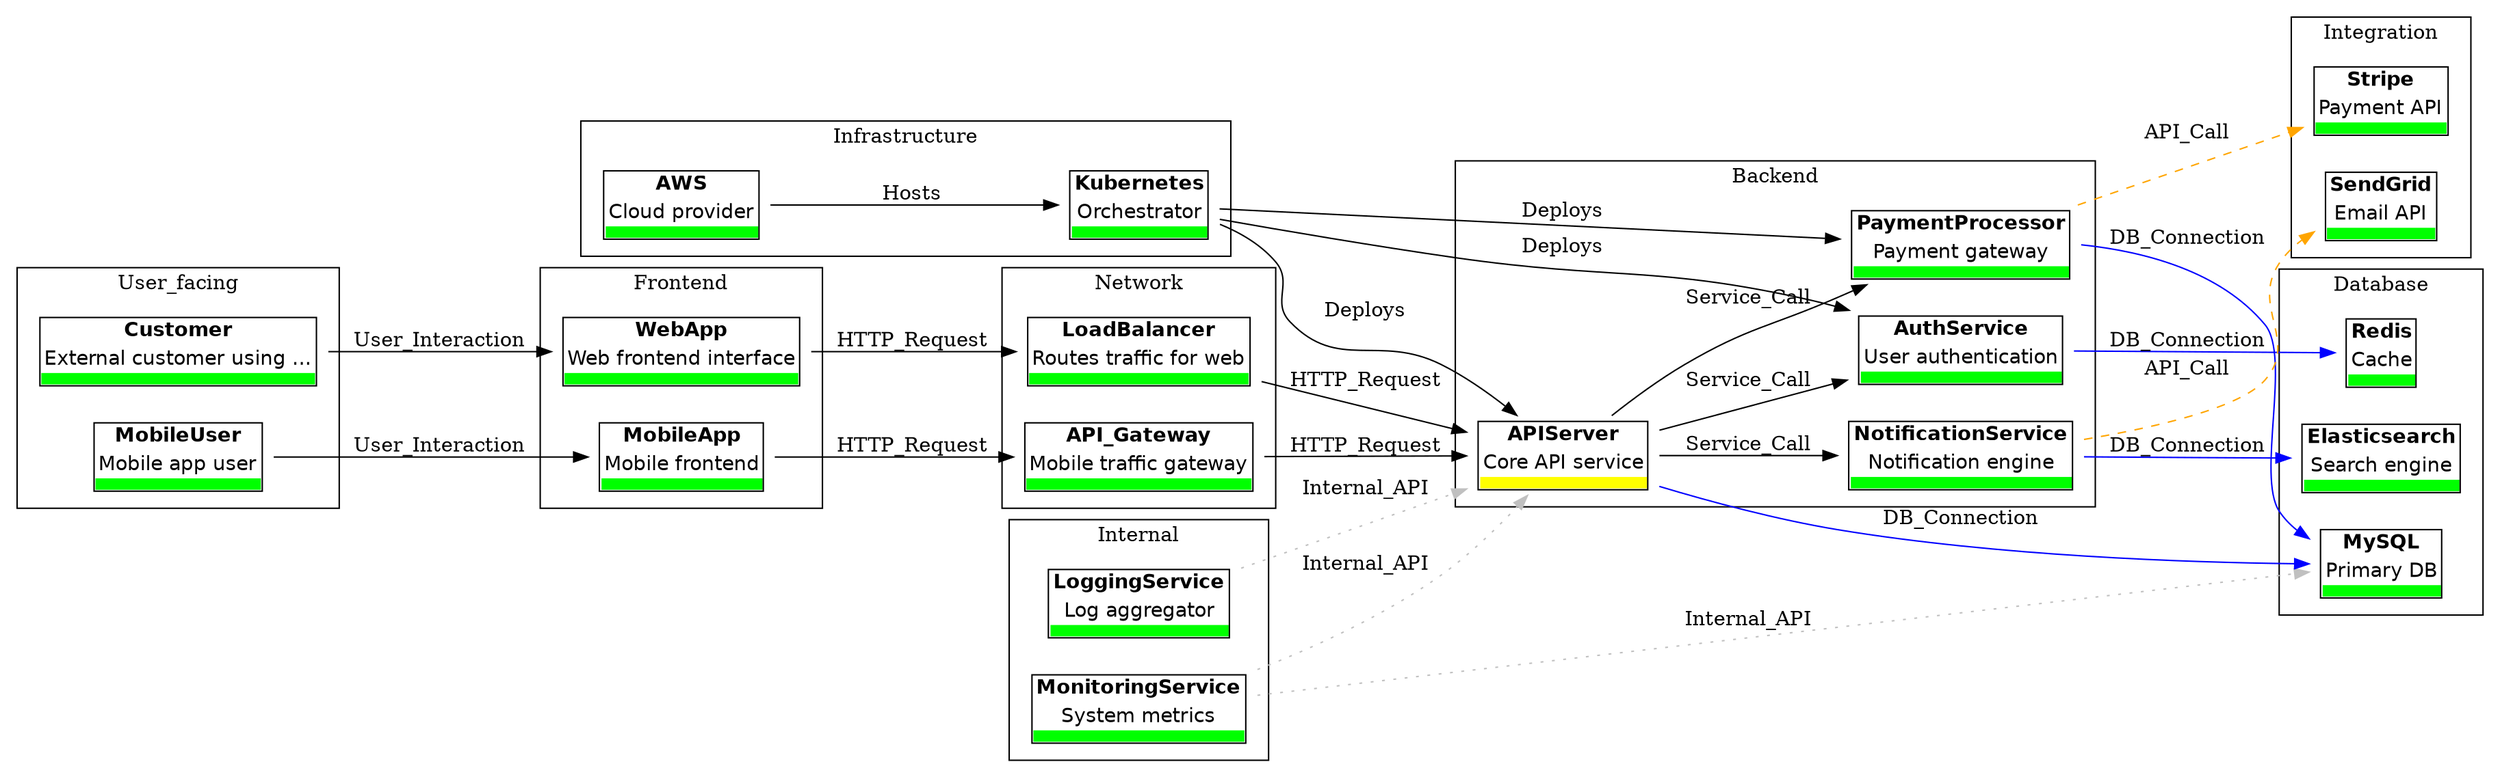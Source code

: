 digraph Infrastructure {
  rankdir=LR;
  node [shape=plaintext, fontname=Helvetica];
  subgraph cluster_INTERNAL {
    label="Internal";
    LoggingService [tooltip="LoggingService: Log aggregator\nStatus: healthy\nOwner: platform\nEnvironment: production\nTags: []\nDeployment:\n\{\}\n" label=<
      <TABLE BORDER="1" CELLBORDER="0" CELLSPACING="0">
        <TR><TD><B>LoggingService</B></TD></TR>
        <TR><TD>Log aggregator</TD></TR>
        <TR><TD BGCOLOR="green" HEIGHT="8"></TD></TR>
      </TABLE>
    >];
    MonitoringService [tooltip="MonitoringService: System metrics\nStatus: healthy\nOwner: sre\nEnvironment: production\nTags: []\nDeployment:\n\{\}\n" label=<
      <TABLE BORDER="1" CELLBORDER="0" CELLSPACING="0">
        <TR><TD><B>MonitoringService</B></TD></TR>
        <TR><TD>System metrics</TD></TR>
        <TR><TD BGCOLOR="green" HEIGHT="8"></TD></TR>
      </TABLE>
    >];
  }
  subgraph cluster_INFRASTRUCTURE {
    label="Infrastructure";
    Kubernetes [tooltip="Kubernetes: Orchestrator\nStatus: healthy\nOwner: platform\nEnvironment: production\nTags: []\nDeployment:\n\{\}\n" label=<
      <TABLE BORDER="1" CELLBORDER="0" CELLSPACING="0">
        <TR><TD><B>Kubernetes</B></TD></TR>
        <TR><TD>Orchestrator</TD></TR>
        <TR><TD BGCOLOR="green" HEIGHT="8"></TD></TR>
      </TABLE>
    >];
    AWS [tooltip="AWS: Cloud provider\nStatus: healthy\nOwner: devops\nEnvironment: production\nTags: []\nDeployment:\n\{\}\n" label=<
      <TABLE BORDER="1" CELLBORDER="0" CELLSPACING="0">
        <TR><TD><B>AWS</B></TD></TR>
        <TR><TD>Cloud provider</TD></TR>
        <TR><TD BGCOLOR="green" HEIGHT="8"></TD></TR>
      </TABLE>
    >];
  }
  subgraph cluster_USER_FACING {
    label="User_facing";
    Customer [tooltip="Customer: External customer using the platform\nStatus: healthy\nOwner: product\nEnvironment: production\nTags: [external]\nDeployment:\n\{\}\n" label=<
      <TABLE BORDER="1" CELLBORDER="0" CELLSPACING="0">
        <TR><TD><B>Customer</B></TD></TR>
        <TR><TD>External customer using ...</TD></TR>
        <TR><TD BGCOLOR="green" HEIGHT="8"></TD></TR>
      </TABLE>
    >];
    MobileUser [tooltip="MobileUser: Mobile app user\nStatus: healthy\nOwner: product\nEnvironment: production\nTags: [mobile]\nDeployment:\n\{\}\n" label=<
      <TABLE BORDER="1" CELLBORDER="0" CELLSPACING="0">
        <TR><TD><B>MobileUser</B></TD></TR>
        <TR><TD>Mobile app user</TD></TR>
        <TR><TD BGCOLOR="green" HEIGHT="8"></TD></TR>
      </TABLE>
    >];
  }
  subgraph cluster_FRONTEND {
    label="Frontend";
    WebApp [tooltip="WebApp: Web frontend interface\nStatus: healthy\nOwner: web-team\nEnvironment: production\nTags: [critical]\nDeployment:\nenv:\n    - name: API_URL\n      value: https://api.example.com\nimage: registry/webapp:v1\nreplicas: 2\n" label=<
      <TABLE BORDER="1" CELLBORDER="0" CELLSPACING="0">
        <TR><TD><B>WebApp</B></TD></TR>
        <TR><TD>Web frontend interface</TD></TR>
        <TR><TD BGCOLOR="green" HEIGHT="8"></TD></TR>
      </TABLE>
    >];
    MobileApp [tooltip="MobileApp: Mobile frontend\nStatus: healthy\nOwner: mobile-team\nEnvironment: production\nTags: [react-native]\nDeployment:\n\{\}\n" label=<
      <TABLE BORDER="1" CELLBORDER="0" CELLSPACING="0">
        <TR><TD><B>MobileApp</B></TD></TR>
        <TR><TD>Mobile frontend</TD></TR>
        <TR><TD BGCOLOR="green" HEIGHT="8"></TD></TR>
      </TABLE>
    >];
  }
  subgraph cluster_NETWORK {
    label="Network";
    LoadBalancer [tooltip="LoadBalancer: Routes traffic for web\nStatus: healthy\nOwner: infra\nEnvironment: production\nTags: []\nDeployment:\n\{\}\n" label=<
      <TABLE BORDER="1" CELLBORDER="0" CELLSPACING="0">
        <TR><TD><B>LoadBalancer</B></TD></TR>
        <TR><TD>Routes traffic for web</TD></TR>
        <TR><TD BGCOLOR="green" HEIGHT="8"></TD></TR>
      </TABLE>
    >];
    API_Gateway [tooltip="API_Gateway: Mobile traffic gateway\nStatus: healthy\nOwner: infra\nEnvironment: production\nTags: []\nDeployment:\n\{\}\n" label=<
      <TABLE BORDER="1" CELLBORDER="0" CELLSPACING="0">
        <TR><TD><B>API_Gateway</B></TD></TR>
        <TR><TD>Mobile traffic gateway</TD></TR>
        <TR><TD BGCOLOR="green" HEIGHT="8"></TD></TR>
      </TABLE>
    >];
  }
  subgraph cluster_BACKEND {
    label="Backend";
    APIServer [tooltip="APIServer: Core API service\nStatus: degraded\nOwner: backend-team\nEnvironment: production\nTags: [critical]\nDeployment:\nimage: registry/apiservice:v2.0\nreplicas: 3\n" label=<
      <TABLE BORDER="1" CELLBORDER="0" CELLSPACING="0">
        <TR><TD><B>APIServer</B></TD></TR>
        <TR><TD>Core API service</TD></TR>
        <TR><TD BGCOLOR="yellow" HEIGHT="8"></TD></TR>
      </TABLE>
    >];
    AuthService [tooltip="AuthService: User authentication\nStatus: healthy\nOwner: security\nEnvironment: production\nTags: []\nDeployment:\nimage: registry/auth:v1.0\nreplicas: 2\n" label=<
      <TABLE BORDER="1" CELLBORDER="0" CELLSPACING="0">
        <TR><TD><B>AuthService</B></TD></TR>
        <TR><TD>User authentication</TD></TR>
        <TR><TD BGCOLOR="green" HEIGHT="8"></TD></TR>
      </TABLE>
    >];
    PaymentProcessor [tooltip="PaymentProcessor: Payment gateway\nStatus: healthy\nOwner: payments\nEnvironment: production\nTags: []\nDeployment:\nimage: registry/payments:v1.3\nreplicas: 2\n" label=<
      <TABLE BORDER="1" CELLBORDER="0" CELLSPACING="0">
        <TR><TD><B>PaymentProcessor</B></TD></TR>
        <TR><TD>Payment gateway</TD></TR>
        <TR><TD BGCOLOR="green" HEIGHT="8"></TD></TR>
      </TABLE>
    >];
    NotificationService [tooltip="NotificationService: Notification engine\nStatus: healthy\nOwner: comms\nEnvironment: production\nTags: []\nDeployment:\nimage: registry/notifier:v1.1\nreplicas: 1\n" label=<
      <TABLE BORDER="1" CELLBORDER="0" CELLSPACING="0">
        <TR><TD><B>NotificationService</B></TD></TR>
        <TR><TD>Notification engine</TD></TR>
        <TR><TD BGCOLOR="green" HEIGHT="8"></TD></TR>
      </TABLE>
    >];
  }
  subgraph cluster_DATABASE {
    label="Database";
    MySQL [tooltip="MySQL: Primary DB\nStatus: healthy\nOwner: db-team\nEnvironment: production\nTags: []\nDeployment:\n\{\}\n" label=<
      <TABLE BORDER="1" CELLBORDER="0" CELLSPACING="0">
        <TR><TD><B>MySQL</B></TD></TR>
        <TR><TD>Primary DB</TD></TR>
        <TR><TD BGCOLOR="green" HEIGHT="8"></TD></TR>
      </TABLE>
    >];
    Redis [tooltip="Redis: Cache\nStatus: healthy\nOwner: platform\nEnvironment: production\nTags: []\nDeployment:\n\{\}\n" label=<
      <TABLE BORDER="1" CELLBORDER="0" CELLSPACING="0">
        <TR><TD><B>Redis</B></TD></TR>
        <TR><TD>Cache</TD></TR>
        <TR><TD BGCOLOR="green" HEIGHT="8"></TD></TR>
      </TABLE>
    >];
    Elasticsearch [tooltip="Elasticsearch: Search engine\nStatus: healthy\nOwner: platform\nEnvironment: production\nTags: []\nDeployment:\n\{\}\n" label=<
      <TABLE BORDER="1" CELLBORDER="0" CELLSPACING="0">
        <TR><TD><B>Elasticsearch</B></TD></TR>
        <TR><TD>Search engine</TD></TR>
        <TR><TD BGCOLOR="green" HEIGHT="8"></TD></TR>
      </TABLE>
    >];
  }
  subgraph cluster_INTEGRATION {
    label="Integration";
    Stripe [tooltip="Stripe: Payment API\nStatus: healthy\nOwner: integrations\nEnvironment: production\nTags: [external]\nDeployment:\n\{\}\n" label=<
      <TABLE BORDER="1" CELLBORDER="0" CELLSPACING="0">
        <TR><TD><B>Stripe</B></TD></TR>
        <TR><TD>Payment API</TD></TR>
        <TR><TD BGCOLOR="green" HEIGHT="8"></TD></TR>
      </TABLE>
    >];
    SendGrid [tooltip="SendGrid: Email API\nStatus: healthy\nOwner: integrations\nEnvironment: production\nTags: [external]\nDeployment:\n\{\}\n" label=<
      <TABLE BORDER="1" CELLBORDER="0" CELLSPACING="0">
        <TR><TD><B>SendGrid</B></TD></TR>
        <TR><TD>Email API</TD></TR>
        <TR><TD BGCOLOR="green" HEIGHT="8"></TD></TR>
      </TABLE>
    >];
  }
  Customer -> WebApp [label="User_Interaction"];
  MobileUser -> MobileApp [label="User_Interaction"];
  WebApp -> LoadBalancer [label="HTTP_Request"];
  MobileApp -> API_Gateway [label="HTTP_Request"];
  LoadBalancer -> APIServer [label="HTTP_Request"];
  API_Gateway -> APIServer [label="HTTP_Request"];
  APIServer -> AuthService [label="Service_Call"];
  APIServer -> PaymentProcessor [label="Service_Call"];
  APIServer -> NotificationService [label="Service_Call"];
  APIServer -> MySQL [label="DB_Connection", color=blue];
  AuthService -> Redis [label="DB_Connection", color=blue];
  PaymentProcessor -> MySQL [label="DB_Connection", color=blue];
  NotificationService -> Elasticsearch [label="DB_Connection", color=blue];
  PaymentProcessor -> Stripe [label="API_Call", style=dashed, color=orange];
  NotificationService -> SendGrid [label="API_Call", style=dashed, color=orange];
  LoggingService -> APIServer [label="Internal_API", style=dotted, color=gray];
  MonitoringService -> APIServer [label="Internal_API", style=dotted, color=gray];
  MonitoringService -> MySQL [label="Internal_API", style=dotted, color=gray];
  Kubernetes -> APIServer [label="Deploys"];
  Kubernetes -> AuthService [label="Deploys"];
  Kubernetes -> PaymentProcessor [label="Deploys"];
  AWS -> Kubernetes [label="Hosts"];
}
